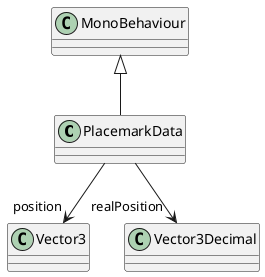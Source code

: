 @startuml
class PlacemarkData {
}
MonoBehaviour <|-- PlacemarkData
PlacemarkData --> "position" Vector3
PlacemarkData --> "realPosition" Vector3Decimal
@enduml
